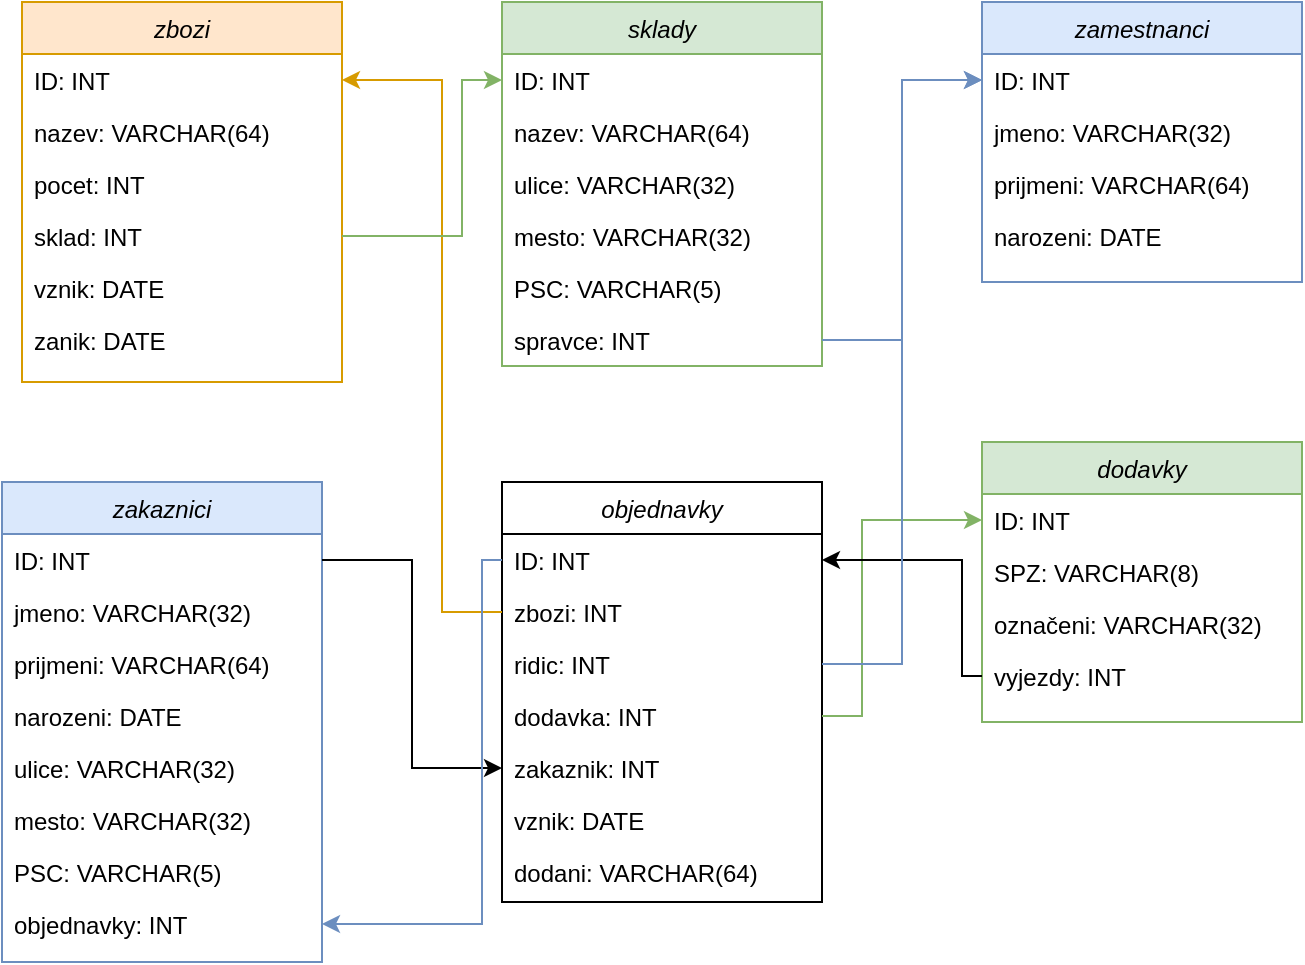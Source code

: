 <mxfile version="24.8.3">
  <diagram id="C5RBs43oDa-KdzZeNtuy" name="Page-1">
    <mxGraphModel dx="1194" dy="724" grid="1" gridSize="10" guides="1" tooltips="1" connect="1" arrows="1" fold="1" page="1" pageScale="1" pageWidth="827" pageHeight="1169" math="0" shadow="0">
      <root>
        <mxCell id="WIyWlLk6GJQsqaUBKTNV-0" />
        <mxCell id="WIyWlLk6GJQsqaUBKTNV-1" parent="WIyWlLk6GJQsqaUBKTNV-0" />
        <mxCell id="zkfFHV4jXpPFQw0GAbJ--0" value="zbozi" style="swimlane;fontStyle=2;align=center;verticalAlign=top;childLayout=stackLayout;horizontal=1;startSize=26;horizontalStack=0;resizeParent=1;resizeLast=0;collapsible=1;marginBottom=0;rounded=0;shadow=0;strokeWidth=1;fillColor=#ffe6cc;strokeColor=#d79b00;" parent="WIyWlLk6GJQsqaUBKTNV-1" vertex="1">
          <mxGeometry x="40" y="40" width="160" height="190" as="geometry">
            <mxRectangle x="230" y="140" width="160" height="26" as="alternateBounds" />
          </mxGeometry>
        </mxCell>
        <mxCell id="zkfFHV4jXpPFQw0GAbJ--1" value="ID: INT" style="text;align=left;verticalAlign=top;spacingLeft=4;spacingRight=4;overflow=hidden;rotatable=0;points=[[0,0.5],[1,0.5]];portConstraint=eastwest;" parent="zkfFHV4jXpPFQw0GAbJ--0" vertex="1">
          <mxGeometry y="26" width="160" height="26" as="geometry" />
        </mxCell>
        <mxCell id="zkfFHV4jXpPFQw0GAbJ--2" value="nazev: VARCHAR(64)" style="text;align=left;verticalAlign=top;spacingLeft=4;spacingRight=4;overflow=hidden;rotatable=0;points=[[0,0.5],[1,0.5]];portConstraint=eastwest;rounded=0;shadow=0;html=0;" parent="zkfFHV4jXpPFQw0GAbJ--0" vertex="1">
          <mxGeometry y="52" width="160" height="26" as="geometry" />
        </mxCell>
        <mxCell id="zkfFHV4jXpPFQw0GAbJ--3" value="pocet: INT" style="text;align=left;verticalAlign=top;spacingLeft=4;spacingRight=4;overflow=hidden;rotatable=0;points=[[0,0.5],[1,0.5]];portConstraint=eastwest;rounded=0;shadow=0;html=0;" parent="zkfFHV4jXpPFQw0GAbJ--0" vertex="1">
          <mxGeometry y="78" width="160" height="26" as="geometry" />
        </mxCell>
        <mxCell id="x-dNSHx5VriYmT9fcxGf-0" value="sklad: INT" style="text;align=left;verticalAlign=top;spacingLeft=4;spacingRight=4;overflow=hidden;rotatable=0;points=[[0,0.5],[1,0.5]];portConstraint=eastwest;rounded=0;shadow=0;html=0;" vertex="1" parent="zkfFHV4jXpPFQw0GAbJ--0">
          <mxGeometry y="104" width="160" height="26" as="geometry" />
        </mxCell>
        <mxCell id="x-dNSHx5VriYmT9fcxGf-52" value="vznik: DATE" style="text;align=left;verticalAlign=top;spacingLeft=4;spacingRight=4;overflow=hidden;rotatable=0;points=[[0,0.5],[1,0.5]];portConstraint=eastwest;rounded=0;shadow=0;html=0;" vertex="1" parent="zkfFHV4jXpPFQw0GAbJ--0">
          <mxGeometry y="130" width="160" height="26" as="geometry" />
        </mxCell>
        <mxCell id="x-dNSHx5VriYmT9fcxGf-53" value="zanik: DATE" style="text;align=left;verticalAlign=top;spacingLeft=4;spacingRight=4;overflow=hidden;rotatable=0;points=[[0,0.5],[1,0.5]];portConstraint=eastwest;rounded=0;shadow=0;html=0;" vertex="1" parent="zkfFHV4jXpPFQw0GAbJ--0">
          <mxGeometry y="156" width="160" height="26" as="geometry" />
        </mxCell>
        <mxCell id="x-dNSHx5VriYmT9fcxGf-1" value="sklady" style="swimlane;fontStyle=2;align=center;verticalAlign=top;childLayout=stackLayout;horizontal=1;startSize=26;horizontalStack=0;resizeParent=1;resizeLast=0;collapsible=1;marginBottom=0;rounded=0;shadow=0;strokeWidth=1;fillColor=#d5e8d4;strokeColor=#82b366;" vertex="1" parent="WIyWlLk6GJQsqaUBKTNV-1">
          <mxGeometry x="280" y="40" width="160" height="182" as="geometry">
            <mxRectangle x="230" y="140" width="160" height="26" as="alternateBounds" />
          </mxGeometry>
        </mxCell>
        <mxCell id="x-dNSHx5VriYmT9fcxGf-2" value="ID: INT" style="text;align=left;verticalAlign=top;spacingLeft=4;spacingRight=4;overflow=hidden;rotatable=0;points=[[0,0.5],[1,0.5]];portConstraint=eastwest;" vertex="1" parent="x-dNSHx5VriYmT9fcxGf-1">
          <mxGeometry y="26" width="160" height="26" as="geometry" />
        </mxCell>
        <mxCell id="x-dNSHx5VriYmT9fcxGf-3" value="nazev: VARCHAR(64)" style="text;align=left;verticalAlign=top;spacingLeft=4;spacingRight=4;overflow=hidden;rotatable=0;points=[[0,0.5],[1,0.5]];portConstraint=eastwest;rounded=0;shadow=0;html=0;" vertex="1" parent="x-dNSHx5VriYmT9fcxGf-1">
          <mxGeometry y="52" width="160" height="26" as="geometry" />
        </mxCell>
        <mxCell id="x-dNSHx5VriYmT9fcxGf-4" value="ulice: VARCHAR(32)" style="text;align=left;verticalAlign=top;spacingLeft=4;spacingRight=4;overflow=hidden;rotatable=0;points=[[0,0.5],[1,0.5]];portConstraint=eastwest;rounded=0;shadow=0;html=0;" vertex="1" parent="x-dNSHx5VriYmT9fcxGf-1">
          <mxGeometry y="78" width="160" height="26" as="geometry" />
        </mxCell>
        <mxCell id="x-dNSHx5VriYmT9fcxGf-5" value="mesto: VARCHAR(32)" style="text;align=left;verticalAlign=top;spacingLeft=4;spacingRight=4;overflow=hidden;rotatable=0;points=[[0,0.5],[1,0.5]];portConstraint=eastwest;rounded=0;shadow=0;html=0;" vertex="1" parent="x-dNSHx5VriYmT9fcxGf-1">
          <mxGeometry y="104" width="160" height="26" as="geometry" />
        </mxCell>
        <mxCell id="x-dNSHx5VriYmT9fcxGf-7" value="PSC: VARCHAR(5)" style="text;align=left;verticalAlign=top;spacingLeft=4;spacingRight=4;overflow=hidden;rotatable=0;points=[[0,0.5],[1,0.5]];portConstraint=eastwest;rounded=0;shadow=0;html=0;" vertex="1" parent="x-dNSHx5VriYmT9fcxGf-1">
          <mxGeometry y="130" width="160" height="26" as="geometry" />
        </mxCell>
        <mxCell id="x-dNSHx5VriYmT9fcxGf-8" value="spravce: INT" style="text;align=left;verticalAlign=top;spacingLeft=4;spacingRight=4;overflow=hidden;rotatable=0;points=[[0,0.5],[1,0.5]];portConstraint=eastwest;rounded=0;shadow=0;html=0;" vertex="1" parent="x-dNSHx5VriYmT9fcxGf-1">
          <mxGeometry y="156" width="160" height="26" as="geometry" />
        </mxCell>
        <mxCell id="x-dNSHx5VriYmT9fcxGf-10" value="zamestnanci" style="swimlane;fontStyle=2;align=center;verticalAlign=top;childLayout=stackLayout;horizontal=1;startSize=26;horizontalStack=0;resizeParent=1;resizeLast=0;collapsible=1;marginBottom=0;rounded=0;shadow=0;strokeWidth=1;fillColor=#dae8fc;strokeColor=#6c8ebf;" vertex="1" parent="WIyWlLk6GJQsqaUBKTNV-1">
          <mxGeometry x="520" y="40" width="160" height="140" as="geometry">
            <mxRectangle x="230" y="140" width="160" height="26" as="alternateBounds" />
          </mxGeometry>
        </mxCell>
        <mxCell id="x-dNSHx5VriYmT9fcxGf-11" value="ID: INT" style="text;align=left;verticalAlign=top;spacingLeft=4;spacingRight=4;overflow=hidden;rotatable=0;points=[[0,0.5],[1,0.5]];portConstraint=eastwest;" vertex="1" parent="x-dNSHx5VriYmT9fcxGf-10">
          <mxGeometry y="26" width="160" height="26" as="geometry" />
        </mxCell>
        <mxCell id="x-dNSHx5VriYmT9fcxGf-12" value="jmeno: VARCHAR(32)" style="text;align=left;verticalAlign=top;spacingLeft=4;spacingRight=4;overflow=hidden;rotatable=0;points=[[0,0.5],[1,0.5]];portConstraint=eastwest;rounded=0;shadow=0;html=0;" vertex="1" parent="x-dNSHx5VriYmT9fcxGf-10">
          <mxGeometry y="52" width="160" height="26" as="geometry" />
        </mxCell>
        <mxCell id="x-dNSHx5VriYmT9fcxGf-13" value="prijmeni: VARCHAR(64)" style="text;align=left;verticalAlign=top;spacingLeft=4;spacingRight=4;overflow=hidden;rotatable=0;points=[[0,0.5],[1,0.5]];portConstraint=eastwest;rounded=0;shadow=0;html=0;" vertex="1" parent="x-dNSHx5VriYmT9fcxGf-10">
          <mxGeometry y="78" width="160" height="26" as="geometry" />
        </mxCell>
        <mxCell id="x-dNSHx5VriYmT9fcxGf-14" value="narozeni: DATE" style="text;align=left;verticalAlign=top;spacingLeft=4;spacingRight=4;overflow=hidden;rotatable=0;points=[[0,0.5],[1,0.5]];portConstraint=eastwest;rounded=0;shadow=0;html=0;" vertex="1" parent="x-dNSHx5VriYmT9fcxGf-10">
          <mxGeometry y="104" width="160" height="26" as="geometry" />
        </mxCell>
        <mxCell id="x-dNSHx5VriYmT9fcxGf-18" value="dodavky" style="swimlane;fontStyle=2;align=center;verticalAlign=top;childLayout=stackLayout;horizontal=1;startSize=26;horizontalStack=0;resizeParent=1;resizeLast=0;collapsible=1;marginBottom=0;rounded=0;shadow=0;strokeWidth=1;fillColor=#d5e8d4;strokeColor=#82b366;" vertex="1" parent="WIyWlLk6GJQsqaUBKTNV-1">
          <mxGeometry x="520" y="260" width="160" height="140" as="geometry">
            <mxRectangle x="230" y="140" width="160" height="26" as="alternateBounds" />
          </mxGeometry>
        </mxCell>
        <mxCell id="x-dNSHx5VriYmT9fcxGf-19" value="ID: INT" style="text;align=left;verticalAlign=top;spacingLeft=4;spacingRight=4;overflow=hidden;rotatable=0;points=[[0,0.5],[1,0.5]];portConstraint=eastwest;" vertex="1" parent="x-dNSHx5VriYmT9fcxGf-18">
          <mxGeometry y="26" width="160" height="26" as="geometry" />
        </mxCell>
        <mxCell id="x-dNSHx5VriYmT9fcxGf-20" value="SPZ: VARCHAR(8)" style="text;align=left;verticalAlign=top;spacingLeft=4;spacingRight=4;overflow=hidden;rotatable=0;points=[[0,0.5],[1,0.5]];portConstraint=eastwest;rounded=0;shadow=0;html=0;" vertex="1" parent="x-dNSHx5VriYmT9fcxGf-18">
          <mxGeometry y="52" width="160" height="26" as="geometry" />
        </mxCell>
        <mxCell id="x-dNSHx5VriYmT9fcxGf-21" value="označeni: VARCHAR(32)" style="text;align=left;verticalAlign=top;spacingLeft=4;spacingRight=4;overflow=hidden;rotatable=0;points=[[0,0.5],[1,0.5]];portConstraint=eastwest;rounded=0;shadow=0;html=0;" vertex="1" parent="x-dNSHx5VriYmT9fcxGf-18">
          <mxGeometry y="78" width="160" height="26" as="geometry" />
        </mxCell>
        <mxCell id="x-dNSHx5VriYmT9fcxGf-23" value="vyjezdy: INT" style="text;align=left;verticalAlign=top;spacingLeft=4;spacingRight=4;overflow=hidden;rotatable=0;points=[[0,0.5],[1,0.5]];portConstraint=eastwest;rounded=0;shadow=0;html=0;" vertex="1" parent="x-dNSHx5VriYmT9fcxGf-18">
          <mxGeometry y="104" width="160" height="26" as="geometry" />
        </mxCell>
        <mxCell id="x-dNSHx5VriYmT9fcxGf-24" value="objednavky" style="swimlane;fontStyle=2;align=center;verticalAlign=top;childLayout=stackLayout;horizontal=1;startSize=26;horizontalStack=0;resizeParent=1;resizeLast=0;collapsible=1;marginBottom=0;rounded=0;shadow=0;strokeWidth=1;" vertex="1" parent="WIyWlLk6GJQsqaUBKTNV-1">
          <mxGeometry x="280" y="280" width="160" height="210" as="geometry">
            <mxRectangle x="230" y="140" width="160" height="26" as="alternateBounds" />
          </mxGeometry>
        </mxCell>
        <mxCell id="x-dNSHx5VriYmT9fcxGf-25" value="ID: INT" style="text;align=left;verticalAlign=top;spacingLeft=4;spacingRight=4;overflow=hidden;rotatable=0;points=[[0,0.5],[1,0.5]];portConstraint=eastwest;" vertex="1" parent="x-dNSHx5VriYmT9fcxGf-24">
          <mxGeometry y="26" width="160" height="26" as="geometry" />
        </mxCell>
        <mxCell id="x-dNSHx5VriYmT9fcxGf-26" value="zbozi: INT" style="text;align=left;verticalAlign=top;spacingLeft=4;spacingRight=4;overflow=hidden;rotatable=0;points=[[0,0.5],[1,0.5]];portConstraint=eastwest;rounded=0;shadow=0;html=0;" vertex="1" parent="x-dNSHx5VriYmT9fcxGf-24">
          <mxGeometry y="52" width="160" height="26" as="geometry" />
        </mxCell>
        <mxCell id="x-dNSHx5VriYmT9fcxGf-27" value="ridic: INT" style="text;align=left;verticalAlign=top;spacingLeft=4;spacingRight=4;overflow=hidden;rotatable=0;points=[[0,0.5],[1,0.5]];portConstraint=eastwest;rounded=0;shadow=0;html=0;" vertex="1" parent="x-dNSHx5VriYmT9fcxGf-24">
          <mxGeometry y="78" width="160" height="26" as="geometry" />
        </mxCell>
        <mxCell id="x-dNSHx5VriYmT9fcxGf-28" value="dodavka: INT" style="text;align=left;verticalAlign=top;spacingLeft=4;spacingRight=4;overflow=hidden;rotatable=0;points=[[0,0.5],[1,0.5]];portConstraint=eastwest;rounded=0;shadow=0;html=0;" vertex="1" parent="x-dNSHx5VriYmT9fcxGf-24">
          <mxGeometry y="104" width="160" height="26" as="geometry" />
        </mxCell>
        <mxCell id="x-dNSHx5VriYmT9fcxGf-29" value="zakaznik: INT" style="text;align=left;verticalAlign=top;spacingLeft=4;spacingRight=4;overflow=hidden;rotatable=0;points=[[0,0.5],[1,0.5]];portConstraint=eastwest;rounded=0;shadow=0;html=0;" vertex="1" parent="x-dNSHx5VriYmT9fcxGf-24">
          <mxGeometry y="130" width="160" height="26" as="geometry" />
        </mxCell>
        <mxCell id="x-dNSHx5VriYmT9fcxGf-31" value="vznik: DATE" style="text;align=left;verticalAlign=top;spacingLeft=4;spacingRight=4;overflow=hidden;rotatable=0;points=[[0,0.5],[1,0.5]];portConstraint=eastwest;rounded=0;shadow=0;html=0;" vertex="1" parent="x-dNSHx5VriYmT9fcxGf-24">
          <mxGeometry y="156" width="160" height="26" as="geometry" />
        </mxCell>
        <mxCell id="x-dNSHx5VriYmT9fcxGf-32" value="dodani: VARCHAR(64)" style="text;align=left;verticalAlign=top;spacingLeft=4;spacingRight=4;overflow=hidden;rotatable=0;points=[[0,0.5],[1,0.5]];portConstraint=eastwest;rounded=0;shadow=0;html=0;" vertex="1" parent="x-dNSHx5VriYmT9fcxGf-24">
          <mxGeometry y="182" width="160" height="26" as="geometry" />
        </mxCell>
        <mxCell id="x-dNSHx5VriYmT9fcxGf-33" value="zakaznici" style="swimlane;fontStyle=2;align=center;verticalAlign=top;childLayout=stackLayout;horizontal=1;startSize=26;horizontalStack=0;resizeParent=1;resizeLast=0;collapsible=1;marginBottom=0;rounded=0;shadow=0;strokeWidth=1;fillColor=#dae8fc;strokeColor=#6c8ebf;" vertex="1" parent="WIyWlLk6GJQsqaUBKTNV-1">
          <mxGeometry x="30" y="280" width="160" height="240" as="geometry">
            <mxRectangle x="230" y="140" width="160" height="26" as="alternateBounds" />
          </mxGeometry>
        </mxCell>
        <mxCell id="x-dNSHx5VriYmT9fcxGf-34" value="ID: INT" style="text;align=left;verticalAlign=top;spacingLeft=4;spacingRight=4;overflow=hidden;rotatable=0;points=[[0,0.5],[1,0.5]];portConstraint=eastwest;" vertex="1" parent="x-dNSHx5VriYmT9fcxGf-33">
          <mxGeometry y="26" width="160" height="26" as="geometry" />
        </mxCell>
        <mxCell id="x-dNSHx5VriYmT9fcxGf-35" value="jmeno: VARCHAR(32)" style="text;align=left;verticalAlign=top;spacingLeft=4;spacingRight=4;overflow=hidden;rotatable=0;points=[[0,0.5],[1,0.5]];portConstraint=eastwest;rounded=0;shadow=0;html=0;" vertex="1" parent="x-dNSHx5VriYmT9fcxGf-33">
          <mxGeometry y="52" width="160" height="26" as="geometry" />
        </mxCell>
        <mxCell id="x-dNSHx5VriYmT9fcxGf-36" value="prijmeni: VARCHAR(64)" style="text;align=left;verticalAlign=top;spacingLeft=4;spacingRight=4;overflow=hidden;rotatable=0;points=[[0,0.5],[1,0.5]];portConstraint=eastwest;rounded=0;shadow=0;html=0;" vertex="1" parent="x-dNSHx5VriYmT9fcxGf-33">
          <mxGeometry y="78" width="160" height="26" as="geometry" />
        </mxCell>
        <mxCell id="x-dNSHx5VriYmT9fcxGf-37" value="narozeni: DATE" style="text;align=left;verticalAlign=top;spacingLeft=4;spacingRight=4;overflow=hidden;rotatable=0;points=[[0,0.5],[1,0.5]];portConstraint=eastwest;rounded=0;shadow=0;html=0;" vertex="1" parent="x-dNSHx5VriYmT9fcxGf-33">
          <mxGeometry y="104" width="160" height="26" as="geometry" />
        </mxCell>
        <mxCell id="x-dNSHx5VriYmT9fcxGf-39" value="ulice: VARCHAR(32)" style="text;align=left;verticalAlign=top;spacingLeft=4;spacingRight=4;overflow=hidden;rotatable=0;points=[[0,0.5],[1,0.5]];portConstraint=eastwest;rounded=0;shadow=0;html=0;" vertex="1" parent="x-dNSHx5VriYmT9fcxGf-33">
          <mxGeometry y="130" width="160" height="26" as="geometry" />
        </mxCell>
        <mxCell id="x-dNSHx5VriYmT9fcxGf-40" value="mesto: VARCHAR(32)" style="text;align=left;verticalAlign=top;spacingLeft=4;spacingRight=4;overflow=hidden;rotatable=0;points=[[0,0.5],[1,0.5]];portConstraint=eastwest;rounded=0;shadow=0;html=0;" vertex="1" parent="x-dNSHx5VriYmT9fcxGf-33">
          <mxGeometry y="156" width="160" height="26" as="geometry" />
        </mxCell>
        <mxCell id="x-dNSHx5VriYmT9fcxGf-41" value="PSC: VARCHAR(5)" style="text;align=left;verticalAlign=top;spacingLeft=4;spacingRight=4;overflow=hidden;rotatable=0;points=[[0,0.5],[1,0.5]];portConstraint=eastwest;rounded=0;shadow=0;html=0;" vertex="1" parent="x-dNSHx5VriYmT9fcxGf-33">
          <mxGeometry y="182" width="160" height="26" as="geometry" />
        </mxCell>
        <mxCell id="x-dNSHx5VriYmT9fcxGf-42" value="objednavky: INT" style="text;align=left;verticalAlign=top;spacingLeft=4;spacingRight=4;overflow=hidden;rotatable=0;points=[[0,0.5],[1,0.5]];portConstraint=eastwest;rounded=0;shadow=0;html=0;" vertex="1" parent="x-dNSHx5VriYmT9fcxGf-33">
          <mxGeometry y="208" width="160" height="26" as="geometry" />
        </mxCell>
        <mxCell id="x-dNSHx5VriYmT9fcxGf-43" style="edgeStyle=orthogonalEdgeStyle;rounded=0;orthogonalLoop=1;jettySize=auto;html=1;entryX=1;entryY=0.5;entryDx=0;entryDy=0;fillColor=#ffe6cc;strokeColor=#d79b00;" edge="1" parent="WIyWlLk6GJQsqaUBKTNV-1" source="x-dNSHx5VriYmT9fcxGf-26" target="zkfFHV4jXpPFQw0GAbJ--1">
          <mxGeometry relative="1" as="geometry">
            <mxPoint x="230" y="60" as="targetPoint" />
            <Array as="points">
              <mxPoint x="250" y="345" />
              <mxPoint x="250" y="79" />
            </Array>
          </mxGeometry>
        </mxCell>
        <mxCell id="x-dNSHx5VriYmT9fcxGf-44" style="edgeStyle=orthogonalEdgeStyle;rounded=0;orthogonalLoop=1;jettySize=auto;html=1;entryX=0;entryY=0.5;entryDx=0;entryDy=0;" edge="1" parent="WIyWlLk6GJQsqaUBKTNV-1" source="x-dNSHx5VriYmT9fcxGf-34" target="x-dNSHx5VriYmT9fcxGf-29">
          <mxGeometry relative="1" as="geometry" />
        </mxCell>
        <mxCell id="x-dNSHx5VriYmT9fcxGf-45" style="edgeStyle=orthogonalEdgeStyle;rounded=0;orthogonalLoop=1;jettySize=auto;html=1;entryX=1;entryY=0.5;entryDx=0;entryDy=0;fillColor=#dae8fc;strokeColor=#6c8ebf;" edge="1" parent="WIyWlLk6GJQsqaUBKTNV-1" source="x-dNSHx5VriYmT9fcxGf-25" target="x-dNSHx5VriYmT9fcxGf-42">
          <mxGeometry relative="1" as="geometry">
            <Array as="points">
              <mxPoint x="270" y="319" />
              <mxPoint x="270" y="501" />
            </Array>
          </mxGeometry>
        </mxCell>
        <mxCell id="x-dNSHx5VriYmT9fcxGf-46" style="edgeStyle=orthogonalEdgeStyle;rounded=0;orthogonalLoop=1;jettySize=auto;html=1;fillColor=#d5e8d4;strokeColor=#82b366;" edge="1" parent="WIyWlLk6GJQsqaUBKTNV-1" source="x-dNSHx5VriYmT9fcxGf-28" target="x-dNSHx5VriYmT9fcxGf-19">
          <mxGeometry relative="1" as="geometry">
            <Array as="points">
              <mxPoint x="460" y="397" />
              <mxPoint x="460" y="299" />
            </Array>
          </mxGeometry>
        </mxCell>
        <mxCell id="x-dNSHx5VriYmT9fcxGf-47" style="edgeStyle=orthogonalEdgeStyle;rounded=0;orthogonalLoop=1;jettySize=auto;html=1;" edge="1" parent="WIyWlLk6GJQsqaUBKTNV-1" source="x-dNSHx5VriYmT9fcxGf-23" target="x-dNSHx5VriYmT9fcxGf-25">
          <mxGeometry relative="1" as="geometry">
            <Array as="points">
              <mxPoint x="510" y="377" />
              <mxPoint x="510" y="319" />
            </Array>
          </mxGeometry>
        </mxCell>
        <mxCell id="x-dNSHx5VriYmT9fcxGf-48" style="edgeStyle=orthogonalEdgeStyle;rounded=0;orthogonalLoop=1;jettySize=auto;html=1;entryX=0;entryY=0.5;entryDx=0;entryDy=0;fillColor=#dae8fc;strokeColor=#6c8ebf;" edge="1" parent="WIyWlLk6GJQsqaUBKTNV-1" source="x-dNSHx5VriYmT9fcxGf-27" target="x-dNSHx5VriYmT9fcxGf-11">
          <mxGeometry relative="1" as="geometry" />
        </mxCell>
        <mxCell id="x-dNSHx5VriYmT9fcxGf-49" style="edgeStyle=orthogonalEdgeStyle;rounded=0;orthogonalLoop=1;jettySize=auto;html=1;fillColor=#dae8fc;strokeColor=#6c8ebf;" edge="1" parent="WIyWlLk6GJQsqaUBKTNV-1" source="x-dNSHx5VriYmT9fcxGf-8" target="x-dNSHx5VriYmT9fcxGf-11">
          <mxGeometry relative="1" as="geometry" />
        </mxCell>
        <mxCell id="x-dNSHx5VriYmT9fcxGf-50" style="edgeStyle=orthogonalEdgeStyle;rounded=0;orthogonalLoop=1;jettySize=auto;html=1;fillColor=#d5e8d4;strokeColor=#82b366;" edge="1" parent="WIyWlLk6GJQsqaUBKTNV-1" source="x-dNSHx5VriYmT9fcxGf-0" target="x-dNSHx5VriYmT9fcxGf-2">
          <mxGeometry relative="1" as="geometry">
            <Array as="points">
              <mxPoint x="260" y="157" />
              <mxPoint x="260" y="79" />
            </Array>
          </mxGeometry>
        </mxCell>
      </root>
    </mxGraphModel>
  </diagram>
</mxfile>
